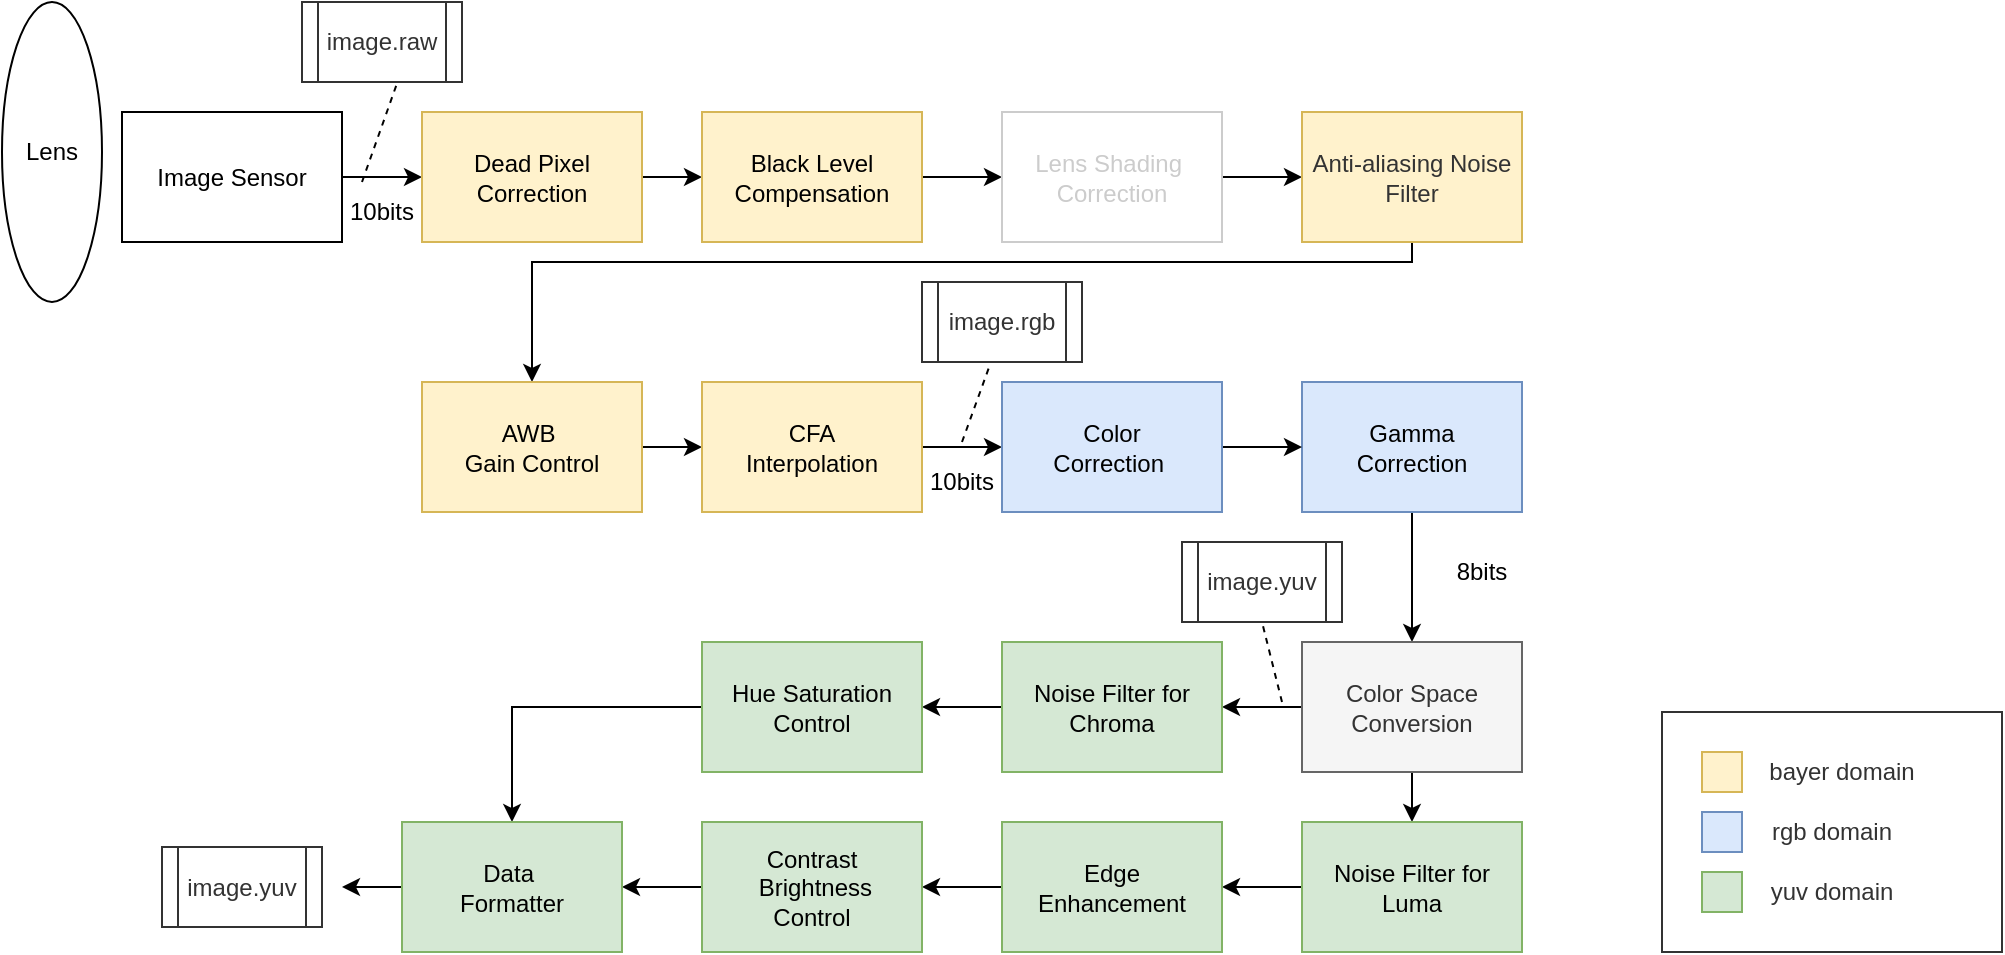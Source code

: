 <mxfile version="15.8.7" type="device"><diagram id="jc1VChQmtGFWhJrjN4v6" name="第 1 页"><mxGraphModel dx="2062" dy="1225" grid="1" gridSize="10" guides="1" tooltips="1" connect="1" arrows="1" fold="1" page="1" pageScale="1" pageWidth="827" pageHeight="1169" math="0" shadow="0"><root><mxCell id="0"/><mxCell id="1" parent="0"/><mxCell id="wL9CagVyNxAGQRb7pxiF-1" value="Lens" style="ellipse;whiteSpace=wrap;html=1;" parent="1" vertex="1"><mxGeometry x="170" y="170" width="50" height="150" as="geometry"/></mxCell><mxCell id="wL9CagVyNxAGQRb7pxiF-21" style="edgeStyle=orthogonalEdgeStyle;rounded=0;orthogonalLoop=1;jettySize=auto;html=1;exitX=1;exitY=0.5;exitDx=0;exitDy=0;entryX=0;entryY=0.5;entryDx=0;entryDy=0;" parent="1" source="wL9CagVyNxAGQRb7pxiF-2" target="wL9CagVyNxAGQRb7pxiF-3" edge="1"><mxGeometry relative="1" as="geometry"/></mxCell><mxCell id="wL9CagVyNxAGQRb7pxiF-2" value="Image Sensor" style="rounded=0;whiteSpace=wrap;html=1;" parent="1" vertex="1"><mxGeometry x="230" y="225" width="110" height="65" as="geometry"/></mxCell><mxCell id="wL9CagVyNxAGQRb7pxiF-22" style="edgeStyle=orthogonalEdgeStyle;rounded=0;orthogonalLoop=1;jettySize=auto;html=1;exitX=1;exitY=0.5;exitDx=0;exitDy=0;" parent="1" source="wL9CagVyNxAGQRb7pxiF-3" target="wL9CagVyNxAGQRb7pxiF-4" edge="1"><mxGeometry relative="1" as="geometry"/></mxCell><mxCell id="wL9CagVyNxAGQRb7pxiF-3" value="Dead Pixel Correction" style="rounded=0;whiteSpace=wrap;html=1;fillColor=#fff2cc;strokeColor=#d6b656;" parent="1" vertex="1"><mxGeometry x="380" y="225" width="110" height="65" as="geometry"/></mxCell><mxCell id="wL9CagVyNxAGQRb7pxiF-23" style="edgeStyle=orthogonalEdgeStyle;rounded=0;orthogonalLoop=1;jettySize=auto;html=1;exitX=1;exitY=0.5;exitDx=0;exitDy=0;entryX=0;entryY=0.5;entryDx=0;entryDy=0;" parent="1" source="wL9CagVyNxAGQRb7pxiF-4" target="wL9CagVyNxAGQRb7pxiF-5" edge="1"><mxGeometry relative="1" as="geometry"/></mxCell><mxCell id="wL9CagVyNxAGQRb7pxiF-4" value="Black Level Compensation" style="rounded=0;whiteSpace=wrap;html=1;fillColor=#fff2cc;strokeColor=#d6b656;" parent="1" vertex="1"><mxGeometry x="520" y="225" width="110" height="65" as="geometry"/></mxCell><mxCell id="wL9CagVyNxAGQRb7pxiF-24" style="edgeStyle=orthogonalEdgeStyle;rounded=0;orthogonalLoop=1;jettySize=auto;html=1;" parent="1" source="wL9CagVyNxAGQRb7pxiF-5" target="wL9CagVyNxAGQRb7pxiF-6" edge="1"><mxGeometry relative="1" as="geometry"/></mxCell><mxCell id="wL9CagVyNxAGQRb7pxiF-5" value="&lt;font color=&quot;#cccccc&quot;&gt;Lens Shading&amp;nbsp;&lt;br&gt;Correction&lt;/font&gt;" style="rounded=0;whiteSpace=wrap;html=1;strokeColor=#CCCCCC;" parent="1" vertex="1"><mxGeometry x="670" y="225" width="110" height="65" as="geometry"/></mxCell><mxCell id="wL9CagVyNxAGQRb7pxiF-25" style="edgeStyle=orthogonalEdgeStyle;rounded=0;orthogonalLoop=1;jettySize=auto;html=1;exitX=0.5;exitY=1;exitDx=0;exitDy=0;entryX=0.5;entryY=0;entryDx=0;entryDy=0;" parent="1" source="wL9CagVyNxAGQRb7pxiF-6" target="wL9CagVyNxAGQRb7pxiF-7" edge="1"><mxGeometry relative="1" as="geometry"><Array as="points"><mxPoint x="875" y="300"/><mxPoint x="435" y="300"/></Array></mxGeometry></mxCell><mxCell id="wL9CagVyNxAGQRb7pxiF-6" value="&lt;font color=&quot;#333333&quot;&gt;Anti-aliasing Noise Filter&lt;/font&gt;" style="rounded=0;whiteSpace=wrap;html=1;strokeColor=#d6b656;fillColor=#fff2cc;" parent="1" vertex="1"><mxGeometry x="820" y="225" width="110" height="65" as="geometry"/></mxCell><mxCell id="wL9CagVyNxAGQRb7pxiF-27" style="edgeStyle=orthogonalEdgeStyle;rounded=0;orthogonalLoop=1;jettySize=auto;html=1;entryX=0;entryY=0.5;entryDx=0;entryDy=0;" parent="1" source="wL9CagVyNxAGQRb7pxiF-7" target="wL9CagVyNxAGQRb7pxiF-8" edge="1"><mxGeometry relative="1" as="geometry"/></mxCell><mxCell id="wL9CagVyNxAGQRb7pxiF-7" value="AWB&amp;nbsp;&lt;br&gt;Gain Control" style="rounded=0;whiteSpace=wrap;html=1;fillColor=#fff2cc;strokeColor=#d6b656;" parent="1" vertex="1"><mxGeometry x="380" y="360" width="110" height="65" as="geometry"/></mxCell><mxCell id="wL9CagVyNxAGQRb7pxiF-28" style="edgeStyle=orthogonalEdgeStyle;rounded=0;orthogonalLoop=1;jettySize=auto;html=1;exitX=1;exitY=0.5;exitDx=0;exitDy=0;entryX=0;entryY=0.5;entryDx=0;entryDy=0;" parent="1" source="wL9CagVyNxAGQRb7pxiF-8" target="wL9CagVyNxAGQRb7pxiF-10" edge="1"><mxGeometry relative="1" as="geometry"/></mxCell><mxCell id="wL9CagVyNxAGQRb7pxiF-8" value="CFA &lt;br&gt;Interpolation" style="rounded=0;whiteSpace=wrap;html=1;fillColor=#fff2cc;strokeColor=#d6b656;" parent="1" vertex="1"><mxGeometry x="520" y="360" width="110" height="65" as="geometry"/></mxCell><mxCell id="wL9CagVyNxAGQRb7pxiF-32" style="edgeStyle=orthogonalEdgeStyle;rounded=0;orthogonalLoop=1;jettySize=auto;html=1;exitX=0.5;exitY=1;exitDx=0;exitDy=0;entryX=0.5;entryY=0;entryDx=0;entryDy=0;" parent="1" source="wL9CagVyNxAGQRb7pxiF-9" target="wL9CagVyNxAGQRb7pxiF-12" edge="1"><mxGeometry relative="1" as="geometry"/></mxCell><mxCell id="wL9CagVyNxAGQRb7pxiF-9" value="Gamma &lt;br&gt;Correction" style="rounded=0;whiteSpace=wrap;html=1;fillColor=#dae8fc;strokeColor=#6c8ebf;" parent="1" vertex="1"><mxGeometry x="820" y="360" width="110" height="65" as="geometry"/></mxCell><mxCell id="wL9CagVyNxAGQRb7pxiF-29" style="edgeStyle=orthogonalEdgeStyle;rounded=0;orthogonalLoop=1;jettySize=auto;html=1;entryX=0;entryY=0.5;entryDx=0;entryDy=0;" parent="1" source="wL9CagVyNxAGQRb7pxiF-10" target="wL9CagVyNxAGQRb7pxiF-9" edge="1"><mxGeometry relative="1" as="geometry"/></mxCell><mxCell id="wL9CagVyNxAGQRb7pxiF-10" value="Color &lt;br&gt;Correction&amp;nbsp;" style="rounded=0;whiteSpace=wrap;html=1;fillColor=#dae8fc;strokeColor=#6c8ebf;" parent="1" vertex="1"><mxGeometry x="670" y="360" width="110" height="65" as="geometry"/></mxCell><mxCell id="wL9CagVyNxAGQRb7pxiF-33" style="edgeStyle=orthogonalEdgeStyle;rounded=0;orthogonalLoop=1;jettySize=auto;html=1;entryX=1;entryY=0.5;entryDx=0;entryDy=0;" parent="1" source="wL9CagVyNxAGQRb7pxiF-12" target="wL9CagVyNxAGQRb7pxiF-15" edge="1"><mxGeometry relative="1" as="geometry"/></mxCell><mxCell id="wL9CagVyNxAGQRb7pxiF-40" style="edgeStyle=orthogonalEdgeStyle;rounded=0;orthogonalLoop=1;jettySize=auto;html=1;exitX=0.5;exitY=1;exitDx=0;exitDy=0;entryX=0.5;entryY=0;entryDx=0;entryDy=0;" parent="1" source="wL9CagVyNxAGQRb7pxiF-12" target="wL9CagVyNxAGQRb7pxiF-17" edge="1"><mxGeometry relative="1" as="geometry"/></mxCell><mxCell id="wL9CagVyNxAGQRb7pxiF-12" value="Color Space Conversion" style="rounded=0;whiteSpace=wrap;html=1;fillColor=#f5f5f5;strokeColor=#666666;fontColor=#333333;" parent="1" vertex="1"><mxGeometry x="820" y="490" width="110" height="65" as="geometry"/></mxCell><mxCell id="wL9CagVyNxAGQRb7pxiF-13" style="edgeStyle=orthogonalEdgeStyle;rounded=0;orthogonalLoop=1;jettySize=auto;html=1;exitX=0.5;exitY=1;exitDx=0;exitDy=0;" parent="1" source="wL9CagVyNxAGQRb7pxiF-4" target="wL9CagVyNxAGQRb7pxiF-4" edge="1"><mxGeometry relative="1" as="geometry"/></mxCell><mxCell id="wL9CagVyNxAGQRb7pxiF-34" value="" style="edgeStyle=orthogonalEdgeStyle;rounded=0;orthogonalLoop=1;jettySize=auto;html=1;" parent="1" source="wL9CagVyNxAGQRb7pxiF-15" target="wL9CagVyNxAGQRb7pxiF-16" edge="1"><mxGeometry relative="1" as="geometry"/></mxCell><mxCell id="wL9CagVyNxAGQRb7pxiF-15" value="Noise Filter for Chroma" style="rounded=0;whiteSpace=wrap;html=1;fillColor=#d5e8d4;strokeColor=#82b366;" parent="1" vertex="1"><mxGeometry x="670" y="490" width="110" height="65" as="geometry"/></mxCell><mxCell id="wL9CagVyNxAGQRb7pxiF-35" style="edgeStyle=orthogonalEdgeStyle;rounded=0;orthogonalLoop=1;jettySize=auto;html=1;entryX=0.5;entryY=0;entryDx=0;entryDy=0;" parent="1" source="wL9CagVyNxAGQRb7pxiF-16" target="wL9CagVyNxAGQRb7pxiF-20" edge="1"><mxGeometry relative="1" as="geometry"/></mxCell><mxCell id="wL9CagVyNxAGQRb7pxiF-16" value="Hue Saturation Control" style="rounded=0;whiteSpace=wrap;html=1;fillColor=#d5e8d4;strokeColor=#82b366;" parent="1" vertex="1"><mxGeometry x="520" y="490" width="110" height="65" as="geometry"/></mxCell><mxCell id="wL9CagVyNxAGQRb7pxiF-39" style="edgeStyle=orthogonalEdgeStyle;rounded=0;orthogonalLoop=1;jettySize=auto;html=1;exitX=0;exitY=0.5;exitDx=0;exitDy=0;entryX=1;entryY=0.5;entryDx=0;entryDy=0;" parent="1" source="wL9CagVyNxAGQRb7pxiF-17" target="wL9CagVyNxAGQRb7pxiF-18" edge="1"><mxGeometry relative="1" as="geometry"/></mxCell><mxCell id="wL9CagVyNxAGQRb7pxiF-17" value="Noise Filter for Luma" style="rounded=0;whiteSpace=wrap;html=1;fillColor=#d5e8d4;strokeColor=#82b366;" parent="1" vertex="1"><mxGeometry x="820" y="580" width="110" height="65" as="geometry"/></mxCell><mxCell id="wL9CagVyNxAGQRb7pxiF-38" style="edgeStyle=orthogonalEdgeStyle;rounded=0;orthogonalLoop=1;jettySize=auto;html=1;exitX=0;exitY=0.5;exitDx=0;exitDy=0;entryX=1;entryY=0.5;entryDx=0;entryDy=0;" parent="1" source="wL9CagVyNxAGQRb7pxiF-18" target="wL9CagVyNxAGQRb7pxiF-19" edge="1"><mxGeometry relative="1" as="geometry"/></mxCell><mxCell id="wL9CagVyNxAGQRb7pxiF-18" value="Edge &lt;br&gt;Enhancement" style="rounded=0;whiteSpace=wrap;html=1;fillColor=#d5e8d4;strokeColor=#82b366;" parent="1" vertex="1"><mxGeometry x="670" y="580" width="110" height="65" as="geometry"/></mxCell><mxCell id="wL9CagVyNxAGQRb7pxiF-36" style="edgeStyle=orthogonalEdgeStyle;rounded=0;orthogonalLoop=1;jettySize=auto;html=1;entryX=1;entryY=0.5;entryDx=0;entryDy=0;" parent="1" source="wL9CagVyNxAGQRb7pxiF-19" target="wL9CagVyNxAGQRb7pxiF-20" edge="1"><mxGeometry relative="1" as="geometry"/></mxCell><mxCell id="wL9CagVyNxAGQRb7pxiF-19" value="Contrast&lt;br&gt;&amp;nbsp;Brightness&lt;br&gt;Control" style="rounded=0;whiteSpace=wrap;html=1;fillColor=#d5e8d4;strokeColor=#82b366;" parent="1" vertex="1"><mxGeometry x="520" y="580" width="110" height="65" as="geometry"/></mxCell><mxCell id="cyHFXWl6MZPcYrde148c-11" style="edgeStyle=orthogonalEdgeStyle;rounded=0;orthogonalLoop=1;jettySize=auto;html=1;fontColor=#333333;" parent="1" source="wL9CagVyNxAGQRb7pxiF-20" edge="1"><mxGeometry relative="1" as="geometry"><mxPoint x="340" y="612.5" as="targetPoint"/></mxGeometry></mxCell><mxCell id="wL9CagVyNxAGQRb7pxiF-20" value="Data&amp;nbsp;&lt;br&gt;Formatter" style="rounded=0;whiteSpace=wrap;html=1;fillColor=#d5e8d4;strokeColor=#82b366;" parent="1" vertex="1"><mxGeometry x="370" y="580" width="110" height="65" as="geometry"/></mxCell><mxCell id="cyHFXWl6MZPcYrde148c-4" value="image.raw" style="shape=process;whiteSpace=wrap;html=1;backgroundOutline=1;fontColor=#333333;strokeColor=#333333;" parent="1" vertex="1"><mxGeometry x="320" y="170" width="80" height="40" as="geometry"/></mxCell><mxCell id="cyHFXWl6MZPcYrde148c-6" value="" style="endArrow=none;dashed=1;html=1;rounded=0;fontColor=#333333;entryX=0.6;entryY=0.983;entryDx=0;entryDy=0;entryPerimeter=0;" parent="1" target="cyHFXWl6MZPcYrde148c-4" edge="1"><mxGeometry width="50" height="50" relative="1" as="geometry"><mxPoint x="350" y="260" as="sourcePoint"/><mxPoint x="590" y="500" as="targetPoint"/></mxGeometry></mxCell><mxCell id="cyHFXWl6MZPcYrde148c-7" value="image.rgb" style="shape=process;whiteSpace=wrap;html=1;backgroundOutline=1;fontColor=#333333;strokeColor=#333333;" parent="1" vertex="1"><mxGeometry x="630" y="310" width="80" height="40" as="geometry"/></mxCell><mxCell id="cyHFXWl6MZPcYrde148c-8" value="" style="endArrow=none;dashed=1;html=1;rounded=0;fontColor=#333333;entryX=0.425;entryY=1.033;entryDx=0;entryDy=0;entryPerimeter=0;" parent="1" target="cyHFXWl6MZPcYrde148c-7" edge="1"><mxGeometry width="50" height="50" relative="1" as="geometry"><mxPoint x="650" y="390" as="sourcePoint"/><mxPoint x="590" y="500" as="targetPoint"/></mxGeometry></mxCell><mxCell id="cyHFXWl6MZPcYrde148c-9" value="image.yuv" style="shape=process;whiteSpace=wrap;html=1;backgroundOutline=1;fontColor=#333333;strokeColor=#333333;" parent="1" vertex="1"><mxGeometry x="760" y="440" width="80" height="40" as="geometry"/></mxCell><mxCell id="cyHFXWl6MZPcYrde148c-10" value="" style="endArrow=none;dashed=1;html=1;rounded=0;fontColor=#333333;entryX=0.5;entryY=1;entryDx=0;entryDy=0;" parent="1" target="cyHFXWl6MZPcYrde148c-9" edge="1"><mxGeometry width="50" height="50" relative="1" as="geometry"><mxPoint x="810" y="520" as="sourcePoint"/><mxPoint x="590" y="300" as="targetPoint"/></mxGeometry></mxCell><mxCell id="cyHFXWl6MZPcYrde148c-12" value="image.yuv" style="shape=process;whiteSpace=wrap;html=1;backgroundOutline=1;fontColor=#333333;strokeColor=#333333;" parent="1" vertex="1"><mxGeometry x="250" y="592.5" width="80" height="40" as="geometry"/></mxCell><mxCell id="cyHFXWl6MZPcYrde148c-23" value="" style="group" parent="1" vertex="1" connectable="0"><mxGeometry x="1000" y="525" width="170" height="120" as="geometry"/></mxCell><mxCell id="cyHFXWl6MZPcYrde148c-22" value="" style="rounded=0;whiteSpace=wrap;html=1;fontColor=#333333;strokeColor=#333333;" parent="cyHFXWl6MZPcYrde148c-23" vertex="1"><mxGeometry width="170" height="120" as="geometry"/></mxCell><mxCell id="cyHFXWl6MZPcYrde148c-14" value="" style="rounded=0;whiteSpace=wrap;html=1;strokeColor=#d6b656;fillColor=#fff2cc;" parent="cyHFXWl6MZPcYrde148c-23" vertex="1"><mxGeometry x="20" y="20" width="20" height="20" as="geometry"/></mxCell><mxCell id="cyHFXWl6MZPcYrde148c-15" value="" style="rounded=0;whiteSpace=wrap;html=1;strokeColor=#6c8ebf;fillColor=#dae8fc;" parent="cyHFXWl6MZPcYrde148c-23" vertex="1"><mxGeometry x="20" y="50" width="20" height="20" as="geometry"/></mxCell><mxCell id="cyHFXWl6MZPcYrde148c-16" value="" style="rounded=0;whiteSpace=wrap;html=1;strokeColor=#82b366;fillColor=#d5e8d4;" parent="cyHFXWl6MZPcYrde148c-23" vertex="1"><mxGeometry x="20" y="80" width="20" height="20" as="geometry"/></mxCell><mxCell id="cyHFXWl6MZPcYrde148c-17" value="bayer domain" style="text;html=1;strokeColor=none;fillColor=none;align=center;verticalAlign=middle;whiteSpace=wrap;rounded=0;fontColor=#333333;" parent="cyHFXWl6MZPcYrde148c-23" vertex="1"><mxGeometry x="40" y="15" width="100" height="30" as="geometry"/></mxCell><mxCell id="cyHFXWl6MZPcYrde148c-18" value="rgb domain" style="text;html=1;strokeColor=none;fillColor=none;align=center;verticalAlign=middle;whiteSpace=wrap;rounded=0;fontColor=#333333;" parent="cyHFXWl6MZPcYrde148c-23" vertex="1"><mxGeometry x="35" y="45" width="100" height="30" as="geometry"/></mxCell><mxCell id="cyHFXWl6MZPcYrde148c-19" value="yuv domain" style="text;html=1;strokeColor=none;fillColor=none;align=center;verticalAlign=middle;whiteSpace=wrap;rounded=0;fontColor=#333333;" parent="cyHFXWl6MZPcYrde148c-23" vertex="1"><mxGeometry x="35" y="75" width="100" height="30" as="geometry"/></mxCell><mxCell id="q_qTjYS4L-zODlBp9kPU-1" value="10bits" style="text;html=1;strokeColor=none;fillColor=none;align=center;verticalAlign=middle;whiteSpace=wrap;rounded=0;" vertex="1" parent="1"><mxGeometry x="620" y="395" width="60" height="30" as="geometry"/></mxCell><mxCell id="q_qTjYS4L-zODlBp9kPU-2" value="8bits" style="text;html=1;strokeColor=none;fillColor=none;align=center;verticalAlign=middle;whiteSpace=wrap;rounded=0;" vertex="1" parent="1"><mxGeometry x="880" y="440" width="60" height="30" as="geometry"/></mxCell><mxCell id="q_qTjYS4L-zODlBp9kPU-3" value="10bits" style="text;html=1;strokeColor=none;fillColor=none;align=center;verticalAlign=middle;whiteSpace=wrap;rounded=0;" vertex="1" parent="1"><mxGeometry x="330" y="260" width="60" height="30" as="geometry"/></mxCell></root></mxGraphModel></diagram></mxfile>